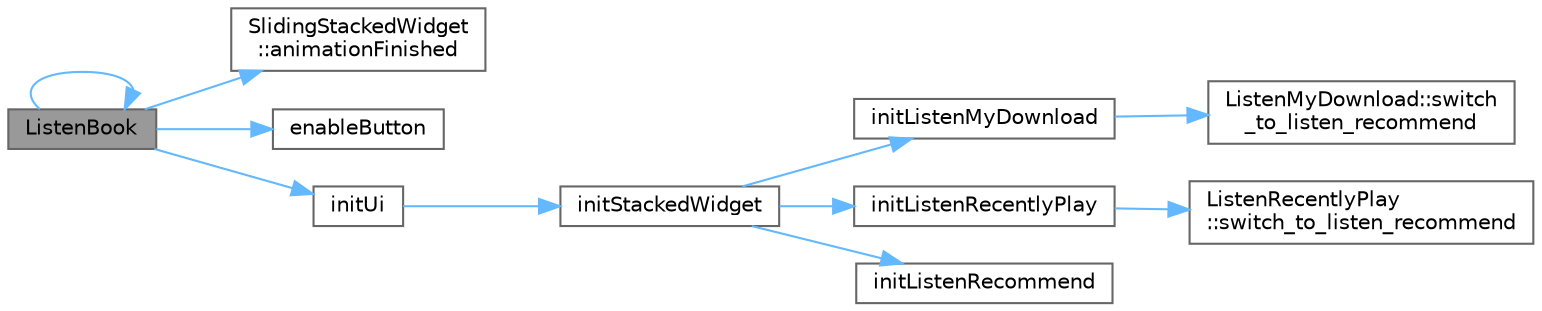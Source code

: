 digraph "ListenBook"
{
 // LATEX_PDF_SIZE
  bgcolor="transparent";
  edge [fontname=Helvetica,fontsize=10,labelfontname=Helvetica,labelfontsize=10];
  node [fontname=Helvetica,fontsize=10,shape=box,height=0.2,width=0.4];
  rankdir="LR";
  Node1 [id="Node000001",label="ListenBook",height=0.2,width=0.4,color="gray40", fillcolor="grey60", style="filled", fontcolor="black",tooltip="构造函数，初始化听书主界面"];
  Node1 -> Node2 [id="edge1_Node000001_Node000002",color="steelblue1",style="solid",tooltip=" "];
  Node2 [id="Node000002",label="SlidingStackedWidget\l::animationFinished",height=0.2,width=0.4,color="grey40", fillcolor="white", style="filled",URL="$class_sliding_stacked_widget.html#a82607af1dd17a4c691295ae63aaf7a2d",tooltip="动画完成信号"];
  Node1 -> Node3 [id="edge2_Node000001_Node000003",color="steelblue1",style="solid",tooltip=" "];
  Node3 [id="Node000003",label="enableButton",height=0.2,width=0.4,color="grey40", fillcolor="white", style="filled",URL="$class_listen_book.html#ab868524a9562cda1f7b60b4220e2248e",tooltip="启用或禁用按钮"];
  Node1 -> Node4 [id="edge3_Node000001_Node000004",color="steelblue1",style="solid",tooltip=" "];
  Node4 [id="Node000004",label="initUi",height=0.2,width=0.4,color="grey40", fillcolor="white", style="filled",URL="$class_listen_book.html#afba6e95967cc3eb25fd518f7bde6ec04",tooltip="初始化界面"];
  Node4 -> Node5 [id="edge4_Node000004_Node000005",color="steelblue1",style="solid",tooltip=" "];
  Node5 [id="Node000005",label="initStackedWidget",height=0.2,width=0.4,color="grey40", fillcolor="white", style="filled",URL="$class_listen_book.html#a0880fc715278119401b0b218adc8ade6",tooltip="初始化堆栈窗口"];
  Node5 -> Node6 [id="edge5_Node000005_Node000006",color="steelblue1",style="solid",tooltip=" "];
  Node6 [id="Node000006",label="initListenMyDownload",height=0.2,width=0.4,color="grey40", fillcolor="white", style="filled",URL="$class_listen_book.html#a614e5c5f4b2fecacfe56bebf36d420de",tooltip="初始化下载页面"];
  Node6 -> Node7 [id="edge6_Node000006_Node000007",color="steelblue1",style="solid",tooltip=" "];
  Node7 [id="Node000007",label="ListenMyDownload::switch\l_to_listen_recommend",height=0.2,width=0.4,color="grey40", fillcolor="white", style="filled",URL="$class_listen_my_download.html#af44543145a2cd731ad74ad4f63170846",tooltip="切换到推荐界面的信号"];
  Node5 -> Node8 [id="edge7_Node000005_Node000008",color="steelblue1",style="solid",tooltip=" "];
  Node8 [id="Node000008",label="initListenRecentlyPlay",height=0.2,width=0.4,color="grey40", fillcolor="white", style="filled",URL="$class_listen_book.html#a62140c04b348362b7f74928e164fcd88",tooltip="初始化最近播放页面"];
  Node8 -> Node9 [id="edge8_Node000008_Node000009",color="steelblue1",style="solid",tooltip=" "];
  Node9 [id="Node000009",label="ListenRecentlyPlay\l::switch_to_listen_recommend",height=0.2,width=0.4,color="grey40", fillcolor="white", style="filled",URL="$class_listen_recently_play.html#af44543145a2cd731ad74ad4f63170846",tooltip="切换到推荐界面的信号"];
  Node5 -> Node10 [id="edge9_Node000005_Node000010",color="steelblue1",style="solid",tooltip=" "];
  Node10 [id="Node000010",label="initListenRecommend",height=0.2,width=0.4,color="grey40", fillcolor="white", style="filled",URL="$class_listen_book.html#aee60ad0dafe6fffba70ee8e356ba72d2",tooltip="初始化推荐页面"];
  Node1 -> Node1 [id="edge10_Node000001_Node000001",color="steelblue1",style="solid",tooltip=" "];
}
